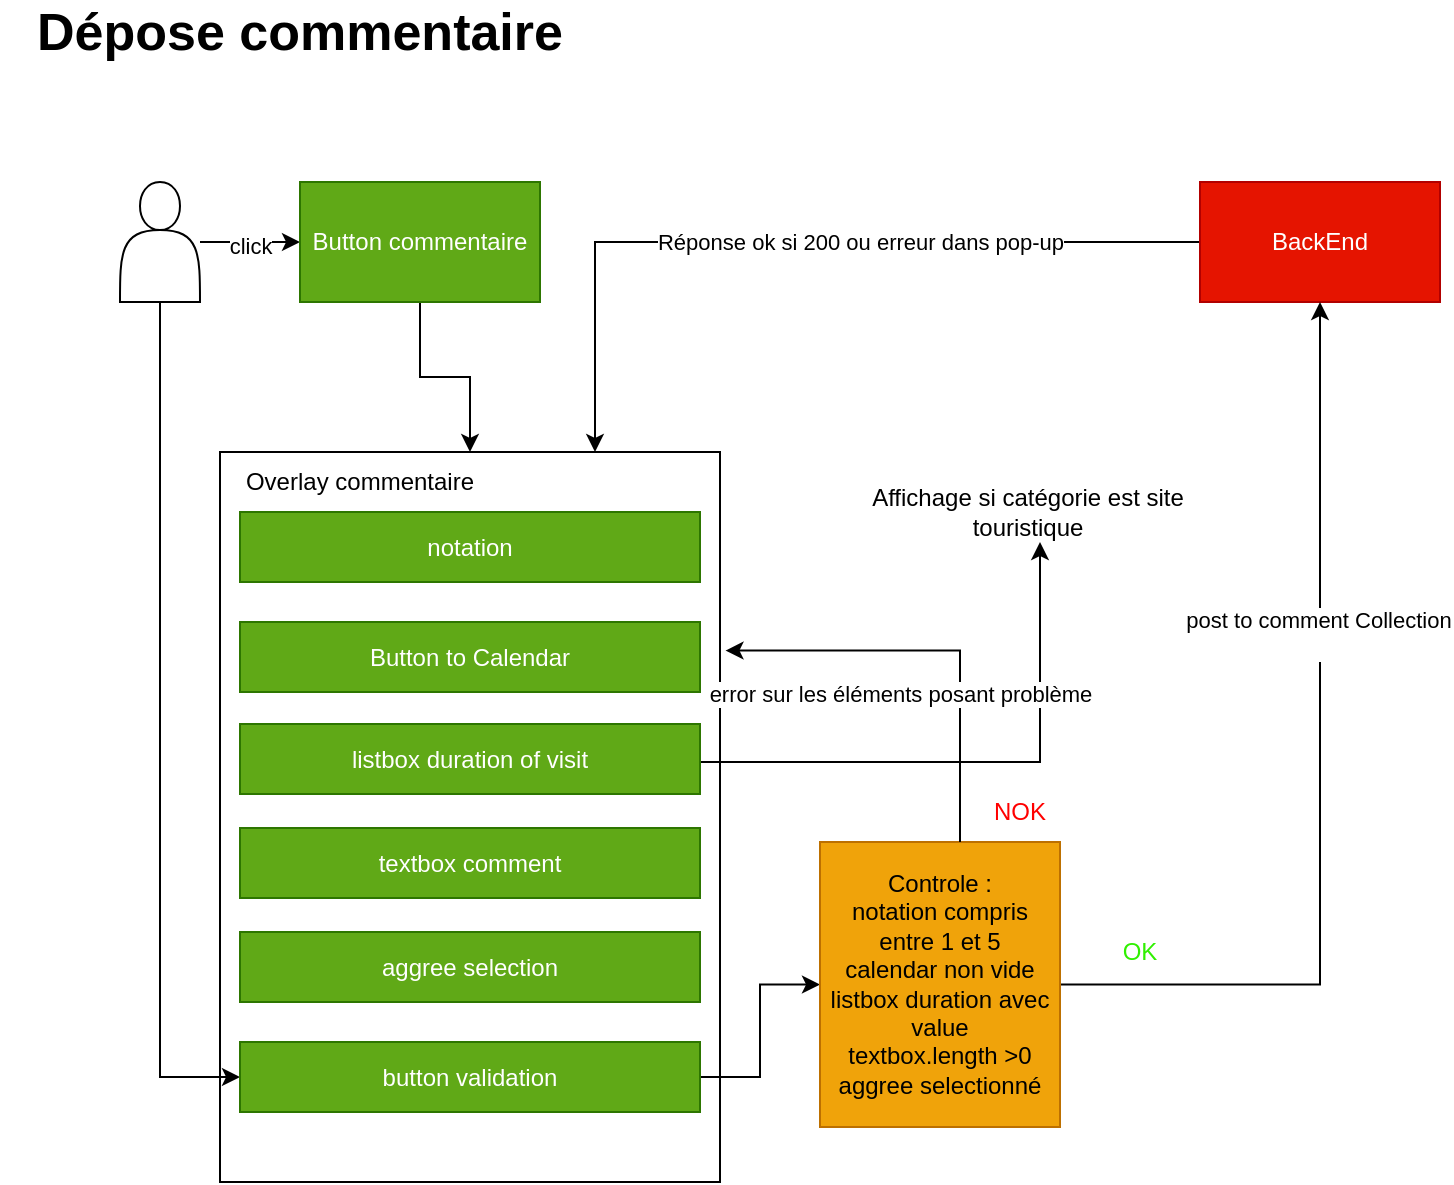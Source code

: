 <mxfile version="24.6.4" type="device">
  <diagram name="Page-1" id="7wkloVr6w1kQ9ZU1RgK9">
    <mxGraphModel dx="1235" dy="731" grid="1" gridSize="10" guides="1" tooltips="1" connect="1" arrows="1" fold="1" page="1" pageScale="1" pageWidth="827" pageHeight="1169" math="0" shadow="0">
      <root>
        <mxCell id="0" />
        <mxCell id="1" parent="0" />
        <mxCell id="Zt3N-E_1zHOWR0xlXfqN-5" style="edgeStyle=orthogonalEdgeStyle;rounded=0;orthogonalLoop=1;jettySize=auto;html=1;" parent="1" source="Zt3N-E_1zHOWR0xlXfqN-1" target="Zt3N-E_1zHOWR0xlXfqN-2" edge="1">
          <mxGeometry relative="1" as="geometry" />
        </mxCell>
        <mxCell id="YG9utytop2liXqjXC4YC-27" value="click" style="edgeLabel;html=1;align=center;verticalAlign=middle;resizable=0;points=[];" vertex="1" connectable="0" parent="Zt3N-E_1zHOWR0xlXfqN-5">
          <mxGeometry x="0.014" y="-2" relative="1" as="geometry">
            <mxPoint x="-1" as="offset" />
          </mxGeometry>
        </mxCell>
        <mxCell id="YG9utytop2liXqjXC4YC-10" style="edgeStyle=orthogonalEdgeStyle;rounded=0;orthogonalLoop=1;jettySize=auto;html=1;entryX=0;entryY=0.5;entryDx=0;entryDy=0;" edge="1" parent="1" source="Zt3N-E_1zHOWR0xlXfqN-1" target="YG9utytop2liXqjXC4YC-8">
          <mxGeometry relative="1" as="geometry">
            <Array as="points">
              <mxPoint x="90" y="568" />
            </Array>
          </mxGeometry>
        </mxCell>
        <mxCell id="Zt3N-E_1zHOWR0xlXfqN-1" value="" style="shape=actor;whiteSpace=wrap;html=1;" parent="1" vertex="1">
          <mxGeometry x="70" y="120" width="40" height="60" as="geometry" />
        </mxCell>
        <mxCell id="YG9utytop2liXqjXC4YC-9" style="edgeStyle=orthogonalEdgeStyle;rounded=0;orthogonalLoop=1;jettySize=auto;html=1;" edge="1" parent="1" source="Zt3N-E_1zHOWR0xlXfqN-2" target="YG9utytop2liXqjXC4YC-1">
          <mxGeometry relative="1" as="geometry" />
        </mxCell>
        <mxCell id="Zt3N-E_1zHOWR0xlXfqN-2" value="Button commentaire" style="rounded=0;whiteSpace=wrap;html=1;fillColor=#60a917;fontColor=#ffffff;strokeColor=#2D7600;" parent="1" vertex="1">
          <mxGeometry x="160" y="120" width="120" height="60" as="geometry" />
        </mxCell>
        <mxCell id="YG9utytop2liXqjXC4YC-24" style="edgeStyle=orthogonalEdgeStyle;rounded=0;orthogonalLoop=1;jettySize=auto;html=1;entryX=0.75;entryY=0;entryDx=0;entryDy=0;" edge="1" parent="1" source="Zt3N-E_1zHOWR0xlXfqN-8" target="YG9utytop2liXqjXC4YC-1">
          <mxGeometry relative="1" as="geometry" />
        </mxCell>
        <mxCell id="YG9utytop2liXqjXC4YC-25" value="Réponse ok si 200 ou erreur dans pop-up" style="edgeLabel;html=1;align=center;verticalAlign=middle;resizable=0;points=[];" vertex="1" connectable="0" parent="YG9utytop2liXqjXC4YC-24">
          <mxGeometry x="-0.105" y="4" relative="1" as="geometry">
            <mxPoint x="12" y="-4" as="offset" />
          </mxGeometry>
        </mxCell>
        <mxCell id="Zt3N-E_1zHOWR0xlXfqN-8" value="BackEnd" style="rounded=0;whiteSpace=wrap;html=1;fillColor=#e51400;fontColor=#ffffff;strokeColor=#B20000;" parent="1" vertex="1">
          <mxGeometry x="610" y="120" width="120" height="60" as="geometry" />
        </mxCell>
        <mxCell id="YG9utytop2liXqjXC4YC-1" value="" style="rounded=0;whiteSpace=wrap;html=1;fillColor=none;" vertex="1" parent="1">
          <mxGeometry x="120" y="255" width="250" height="365" as="geometry" />
        </mxCell>
        <mxCell id="YG9utytop2liXqjXC4YC-2" value="Overlay commentaire" style="text;html=1;align=center;verticalAlign=middle;whiteSpace=wrap;rounded=0;" vertex="1" parent="1">
          <mxGeometry x="120" y="255" width="140" height="30" as="geometry" />
        </mxCell>
        <mxCell id="YG9utytop2liXqjXC4YC-3" value="notation" style="rounded=0;whiteSpace=wrap;html=1;fillColor=#60a917;fontColor=#ffffff;strokeColor=#2D7600;" vertex="1" parent="1">
          <mxGeometry x="130" y="285" width="230" height="35" as="geometry" />
        </mxCell>
        <mxCell id="YG9utytop2liXqjXC4YC-4" value="Button to Calendar" style="rounded=0;whiteSpace=wrap;html=1;fillColor=#60a917;fontColor=#ffffff;strokeColor=#2D7600;" vertex="1" parent="1">
          <mxGeometry x="130" y="340" width="230" height="35" as="geometry" />
        </mxCell>
        <mxCell id="YG9utytop2liXqjXC4YC-14" style="edgeStyle=orthogonalEdgeStyle;rounded=0;orthogonalLoop=1;jettySize=auto;html=1;" edge="1" parent="1" source="YG9utytop2liXqjXC4YC-5" target="YG9utytop2liXqjXC4YC-13">
          <mxGeometry relative="1" as="geometry">
            <mxPoint x="480" y="410" as="sourcePoint" />
            <Array as="points">
              <mxPoint x="530" y="410" />
            </Array>
          </mxGeometry>
        </mxCell>
        <mxCell id="YG9utytop2liXqjXC4YC-5" value="listbox duration of visit" style="rounded=0;whiteSpace=wrap;html=1;fillColor=#60a917;fontColor=#ffffff;strokeColor=#2D7600;" vertex="1" parent="1">
          <mxGeometry x="130" y="391" width="230" height="35" as="geometry" />
        </mxCell>
        <mxCell id="YG9utytop2liXqjXC4YC-6" value="textbox comment" style="rounded=0;whiteSpace=wrap;html=1;fillColor=#60a917;fontColor=#ffffff;strokeColor=#2D7600;" vertex="1" parent="1">
          <mxGeometry x="130" y="443" width="230" height="35" as="geometry" />
        </mxCell>
        <mxCell id="YG9utytop2liXqjXC4YC-7" value="aggree selection" style="rounded=0;whiteSpace=wrap;html=1;fillColor=#60a917;fontColor=#ffffff;strokeColor=#2D7600;" vertex="1" parent="1">
          <mxGeometry x="130" y="495" width="230" height="35" as="geometry" />
        </mxCell>
        <mxCell id="YG9utytop2liXqjXC4YC-16" style="edgeStyle=orthogonalEdgeStyle;rounded=0;orthogonalLoop=1;jettySize=auto;html=1;" edge="1" parent="1" source="YG9utytop2liXqjXC4YC-8" target="YG9utytop2liXqjXC4YC-12">
          <mxGeometry relative="1" as="geometry" />
        </mxCell>
        <mxCell id="YG9utytop2liXqjXC4YC-8" value="button validation" style="rounded=0;whiteSpace=wrap;html=1;fillColor=#60a917;fontColor=#ffffff;strokeColor=#2D7600;" vertex="1" parent="1">
          <mxGeometry x="130" y="550" width="230" height="35" as="geometry" />
        </mxCell>
        <mxCell id="YG9utytop2liXqjXC4YC-17" style="edgeStyle=orthogonalEdgeStyle;rounded=0;orthogonalLoop=1;jettySize=auto;html=1;" edge="1" parent="1" source="YG9utytop2liXqjXC4YC-12" target="Zt3N-E_1zHOWR0xlXfqN-8">
          <mxGeometry relative="1" as="geometry" />
        </mxCell>
        <mxCell id="YG9utytop2liXqjXC4YC-19" value="post to comment Collection&lt;div&gt;&lt;br&gt;&lt;/div&gt;" style="edgeLabel;html=1;align=center;verticalAlign=middle;resizable=0;points=[];" vertex="1" connectable="0" parent="YG9utytop2liXqjXC4YC-17">
          <mxGeometry x="0.297" y="1" relative="1" as="geometry">
            <mxPoint as="offset" />
          </mxGeometry>
        </mxCell>
        <mxCell id="YG9utytop2liXqjXC4YC-12" value="Controle :&lt;div&gt;notation compris entre 1 et 5&lt;/div&gt;&lt;div&gt;calendar non vide&lt;/div&gt;&lt;div&gt;listbox duration avec value&lt;/div&gt;&lt;div&gt;textbox.length &amp;gt;0&lt;/div&gt;&lt;div&gt;aggree selectionné&lt;/div&gt;" style="rounded=0;whiteSpace=wrap;html=1;fillColor=#f0a30a;fontColor=#000000;strokeColor=#BD7000;" vertex="1" parent="1">
          <mxGeometry x="420" y="450" width="120" height="142.5" as="geometry" />
        </mxCell>
        <mxCell id="YG9utytop2liXqjXC4YC-13" value="Affichage si catégorie est site touristique" style="text;html=1;align=center;verticalAlign=middle;whiteSpace=wrap;rounded=0;" vertex="1" parent="1">
          <mxGeometry x="424" y="270" width="200" height="30" as="geometry" />
        </mxCell>
        <mxCell id="YG9utytop2liXqjXC4YC-18" value="&lt;font color=&quot;#30f000&quot;&gt;OK&lt;/font&gt;" style="text;html=1;align=center;verticalAlign=middle;whiteSpace=wrap;rounded=0;" vertex="1" parent="1">
          <mxGeometry x="550" y="490" width="60" height="30" as="geometry" />
        </mxCell>
        <mxCell id="YG9utytop2liXqjXC4YC-20" style="edgeStyle=orthogonalEdgeStyle;rounded=0;orthogonalLoop=1;jettySize=auto;html=1;entryX=1.011;entryY=0.272;entryDx=0;entryDy=0;entryPerimeter=0;" edge="1" parent="1" source="YG9utytop2liXqjXC4YC-12" target="YG9utytop2liXqjXC4YC-1">
          <mxGeometry relative="1" as="geometry">
            <Array as="points">
              <mxPoint x="490" y="354" />
            </Array>
          </mxGeometry>
        </mxCell>
        <mxCell id="YG9utytop2liXqjXC4YC-22" value="error sur les éléments posant problème" style="edgeLabel;html=1;align=center;verticalAlign=middle;resizable=0;points=[];" vertex="1" connectable="0" parent="YG9utytop2liXqjXC4YC-20">
          <mxGeometry x="0.699" y="-3" relative="1" as="geometry">
            <mxPoint x="55" y="24" as="offset" />
          </mxGeometry>
        </mxCell>
        <mxCell id="YG9utytop2liXqjXC4YC-21" value="&lt;font color=&quot;#ff0000&quot;&gt;NOK&lt;/font&gt;" style="text;html=1;align=center;verticalAlign=middle;whiteSpace=wrap;rounded=0;" vertex="1" parent="1">
          <mxGeometry x="490" y="420" width="60" height="30" as="geometry" />
        </mxCell>
        <mxCell id="YG9utytop2liXqjXC4YC-26" value="&lt;font style=&quot;font-size: 26px;&quot;&gt;&lt;b&gt;Dépose commentaire&lt;/b&gt;&lt;/font&gt;" style="text;html=1;align=center;verticalAlign=middle;whiteSpace=wrap;rounded=0;" vertex="1" parent="1">
          <mxGeometry x="10" y="30" width="300" height="30" as="geometry" />
        </mxCell>
      </root>
    </mxGraphModel>
  </diagram>
</mxfile>
